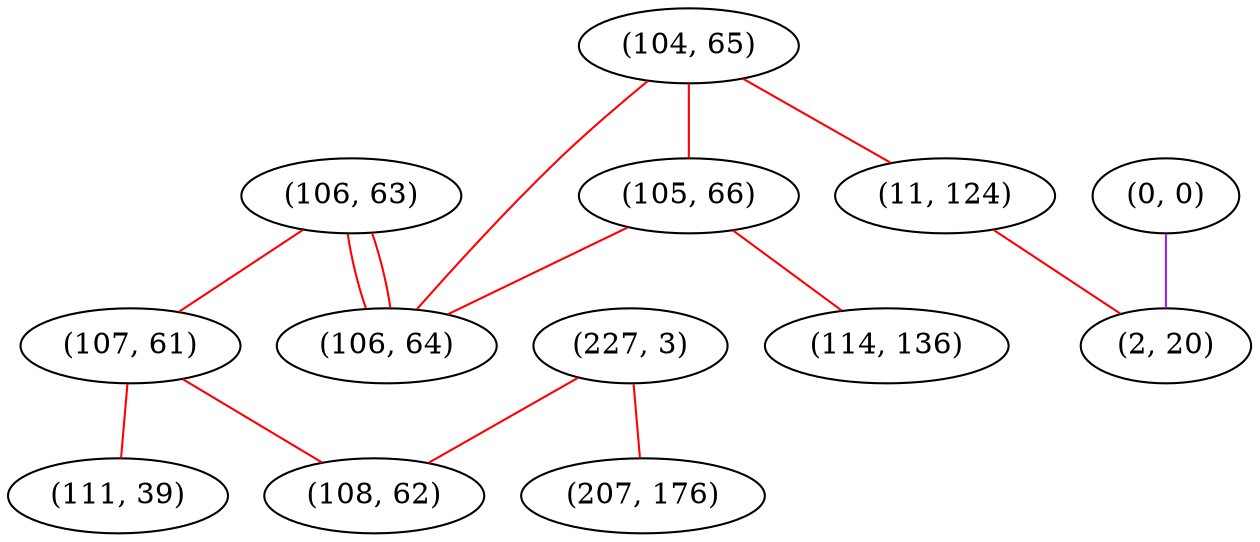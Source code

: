 graph "" {
"(106, 63)";
"(0, 0)";
"(227, 3)";
"(104, 65)";
"(11, 124)";
"(2, 20)";
"(107, 61)";
"(105, 66)";
"(108, 62)";
"(106, 64)";
"(114, 136)";
"(207, 176)";
"(111, 39)";
"(106, 63)" -- "(106, 64)"  [color=red, key=0, weight=1];
"(106, 63)" -- "(106, 64)"  [color=red, key=1, weight=1];
"(106, 63)" -- "(107, 61)"  [color=red, key=0, weight=1];
"(0, 0)" -- "(2, 20)"  [color=purple, key=0, weight=4];
"(227, 3)" -- "(207, 176)"  [color=red, key=0, weight=1];
"(227, 3)" -- "(108, 62)"  [color=red, key=0, weight=1];
"(104, 65)" -- "(105, 66)"  [color=red, key=0, weight=1];
"(104, 65)" -- "(106, 64)"  [color=red, key=0, weight=1];
"(104, 65)" -- "(11, 124)"  [color=red, key=0, weight=1];
"(11, 124)" -- "(2, 20)"  [color=red, key=0, weight=1];
"(107, 61)" -- "(108, 62)"  [color=red, key=0, weight=1];
"(107, 61)" -- "(111, 39)"  [color=red, key=0, weight=1];
"(105, 66)" -- "(114, 136)"  [color=red, key=0, weight=1];
"(105, 66)" -- "(106, 64)"  [color=red, key=0, weight=1];
}

